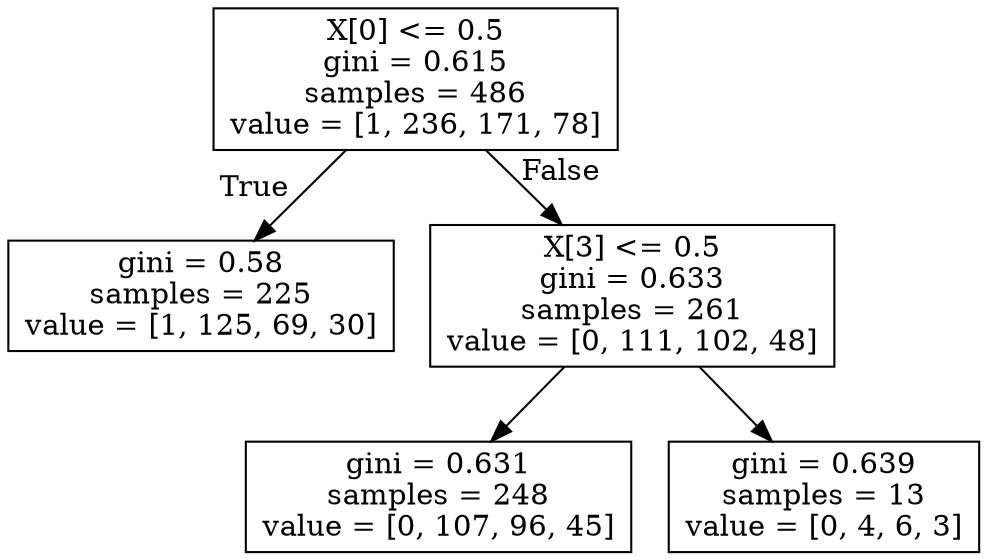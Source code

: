 digraph Tree {
node [shape=box] ;
0 [label="X[0] <= 0.5\ngini = 0.615\nsamples = 486\nvalue = [1, 236, 171, 78]"] ;
1 [label="gini = 0.58\nsamples = 225\nvalue = [1, 125, 69, 30]"] ;
0 -> 1 [labeldistance=2.5, labelangle=45, headlabel="True"] ;
2 [label="X[3] <= 0.5\ngini = 0.633\nsamples = 261\nvalue = [0, 111, 102, 48]"] ;
0 -> 2 [labeldistance=2.5, labelangle=-45, headlabel="False"] ;
3 [label="gini = 0.631\nsamples = 248\nvalue = [0, 107, 96, 45]"] ;
2 -> 3 ;
4 [label="gini = 0.639\nsamples = 13\nvalue = [0, 4, 6, 3]"] ;
2 -> 4 ;
}